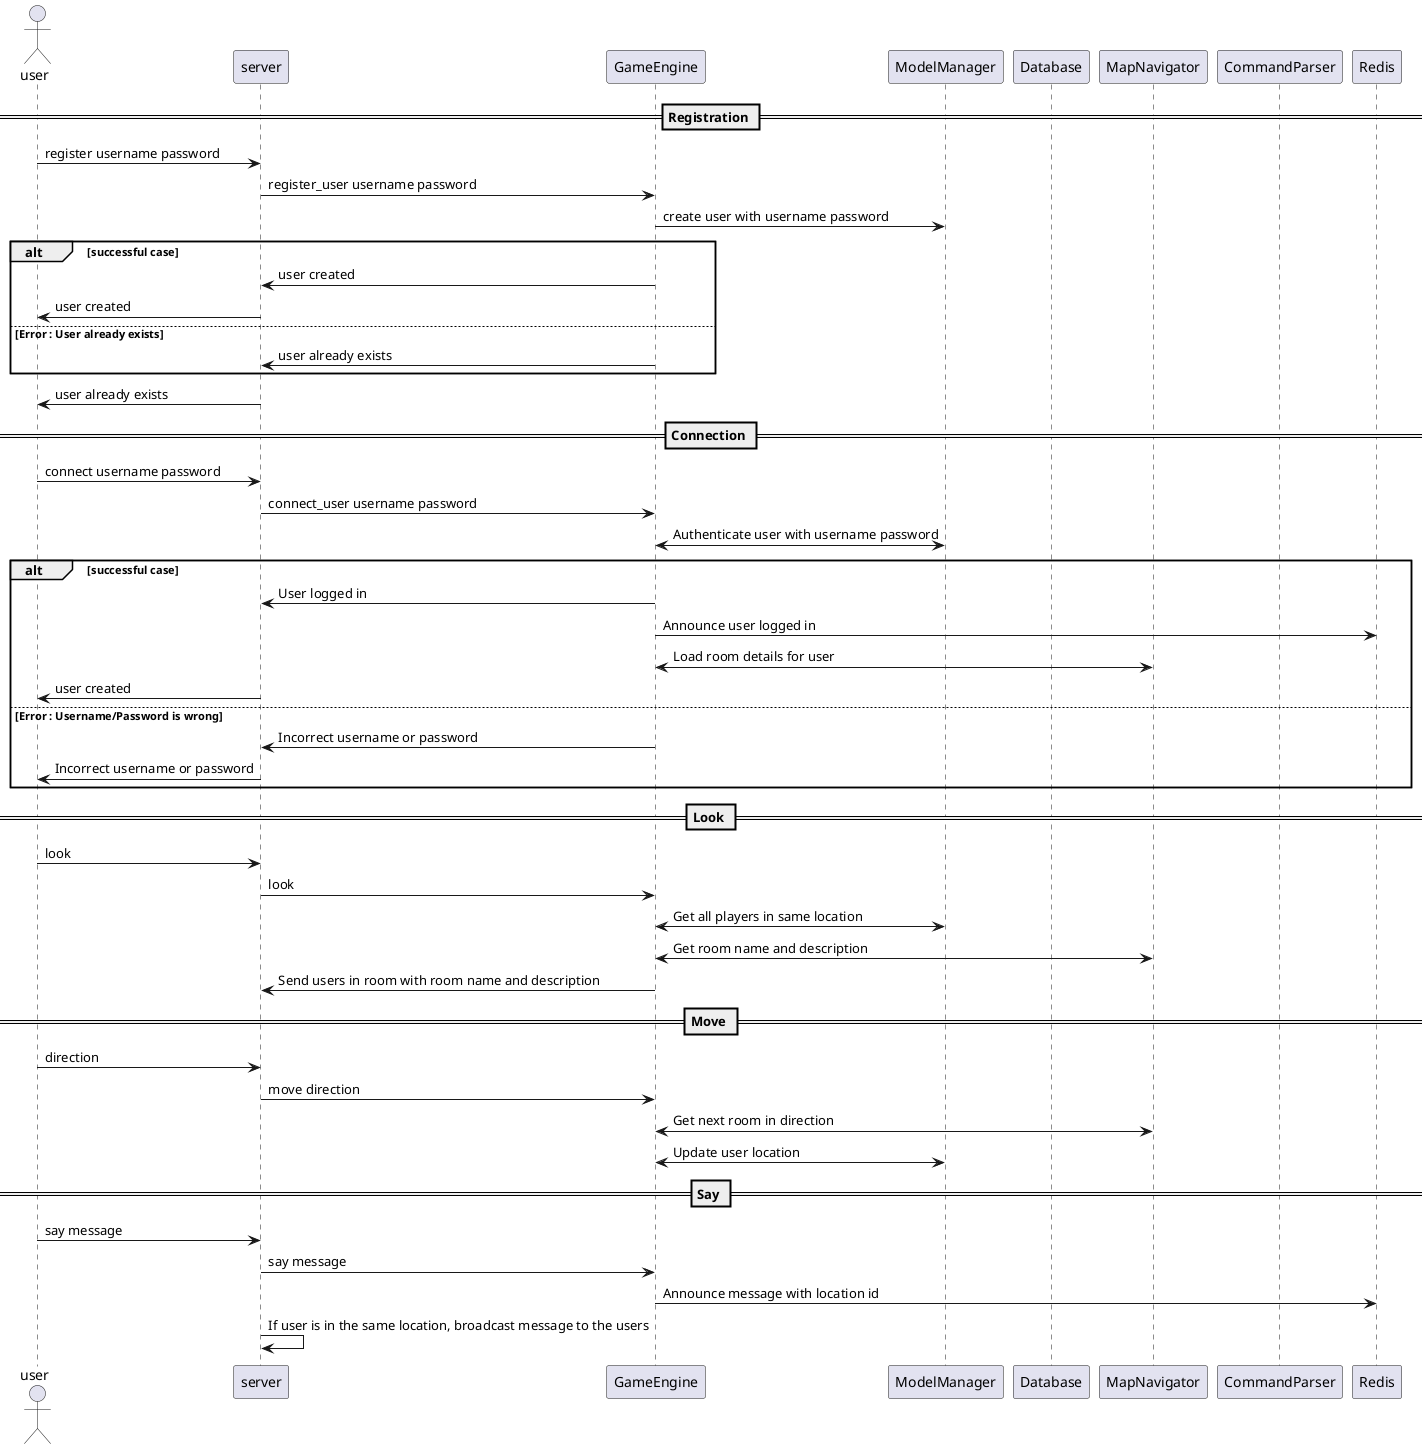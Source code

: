 @startuml

' !theme plain
' top to bottom direction
' skinparam linetype ortho

actor user as user
participant server as server
participant GameEngine as game_engine
participant ModelManager as model_manager
participant Database as database
participant MapNavigator as map_navigator
participant CommandParser as command_parser
participant Redis as redis

== Registration ==
user -> server : register username password
server -> game_engine : register_user username password
game_engine -> model_manager : create user with username password
alt successful case
   game_engine -> server : user created
   server -> user : user created
else Error : User already exists
   game_engine -> server : user already exists
end
server -> user : user already exists

== Connection ==
user -> server : connect username password
server -> game_engine : connect_user username password
game_engine <-> model_manager : Authenticate user with username password
alt successful case
   game_engine -> server : User logged in
   game_engine -> redis : Announce user logged in
   game_engine <-> map_navigator : Load room details for user
   server -> user : user created
else Error : Username/Password is wrong
   game_engine -> server : Incorrect username or password
   server -> user : Incorrect username or password
end


== Look ==
user -> server : look
server -> game_engine : look 
game_engine <-> model_manager : Get all players in same location
game_engine <-> map_navigator : Get room name and description
game_engine -> server : Send users in room with room name and description

== Move ==
user -> server : direction
server -> game_engine : move direction
game_engine <-> map_navigator : Get next room in direction
game_engine <-> model_manager : Update user location

== Say ==
user -> server : say message
server -> game_engine : say message
game_engine -> redis : Announce message with location id
server -> server : If user is in the same location, broadcast message to the users





@enduml